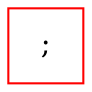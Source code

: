 digraph Perl
{
graph [ rankdir="TB" ]
node [ shape="oval" ]
edge [ color="grey" ]
"node" [ color="red" label="\;" shape="square" ]
}

